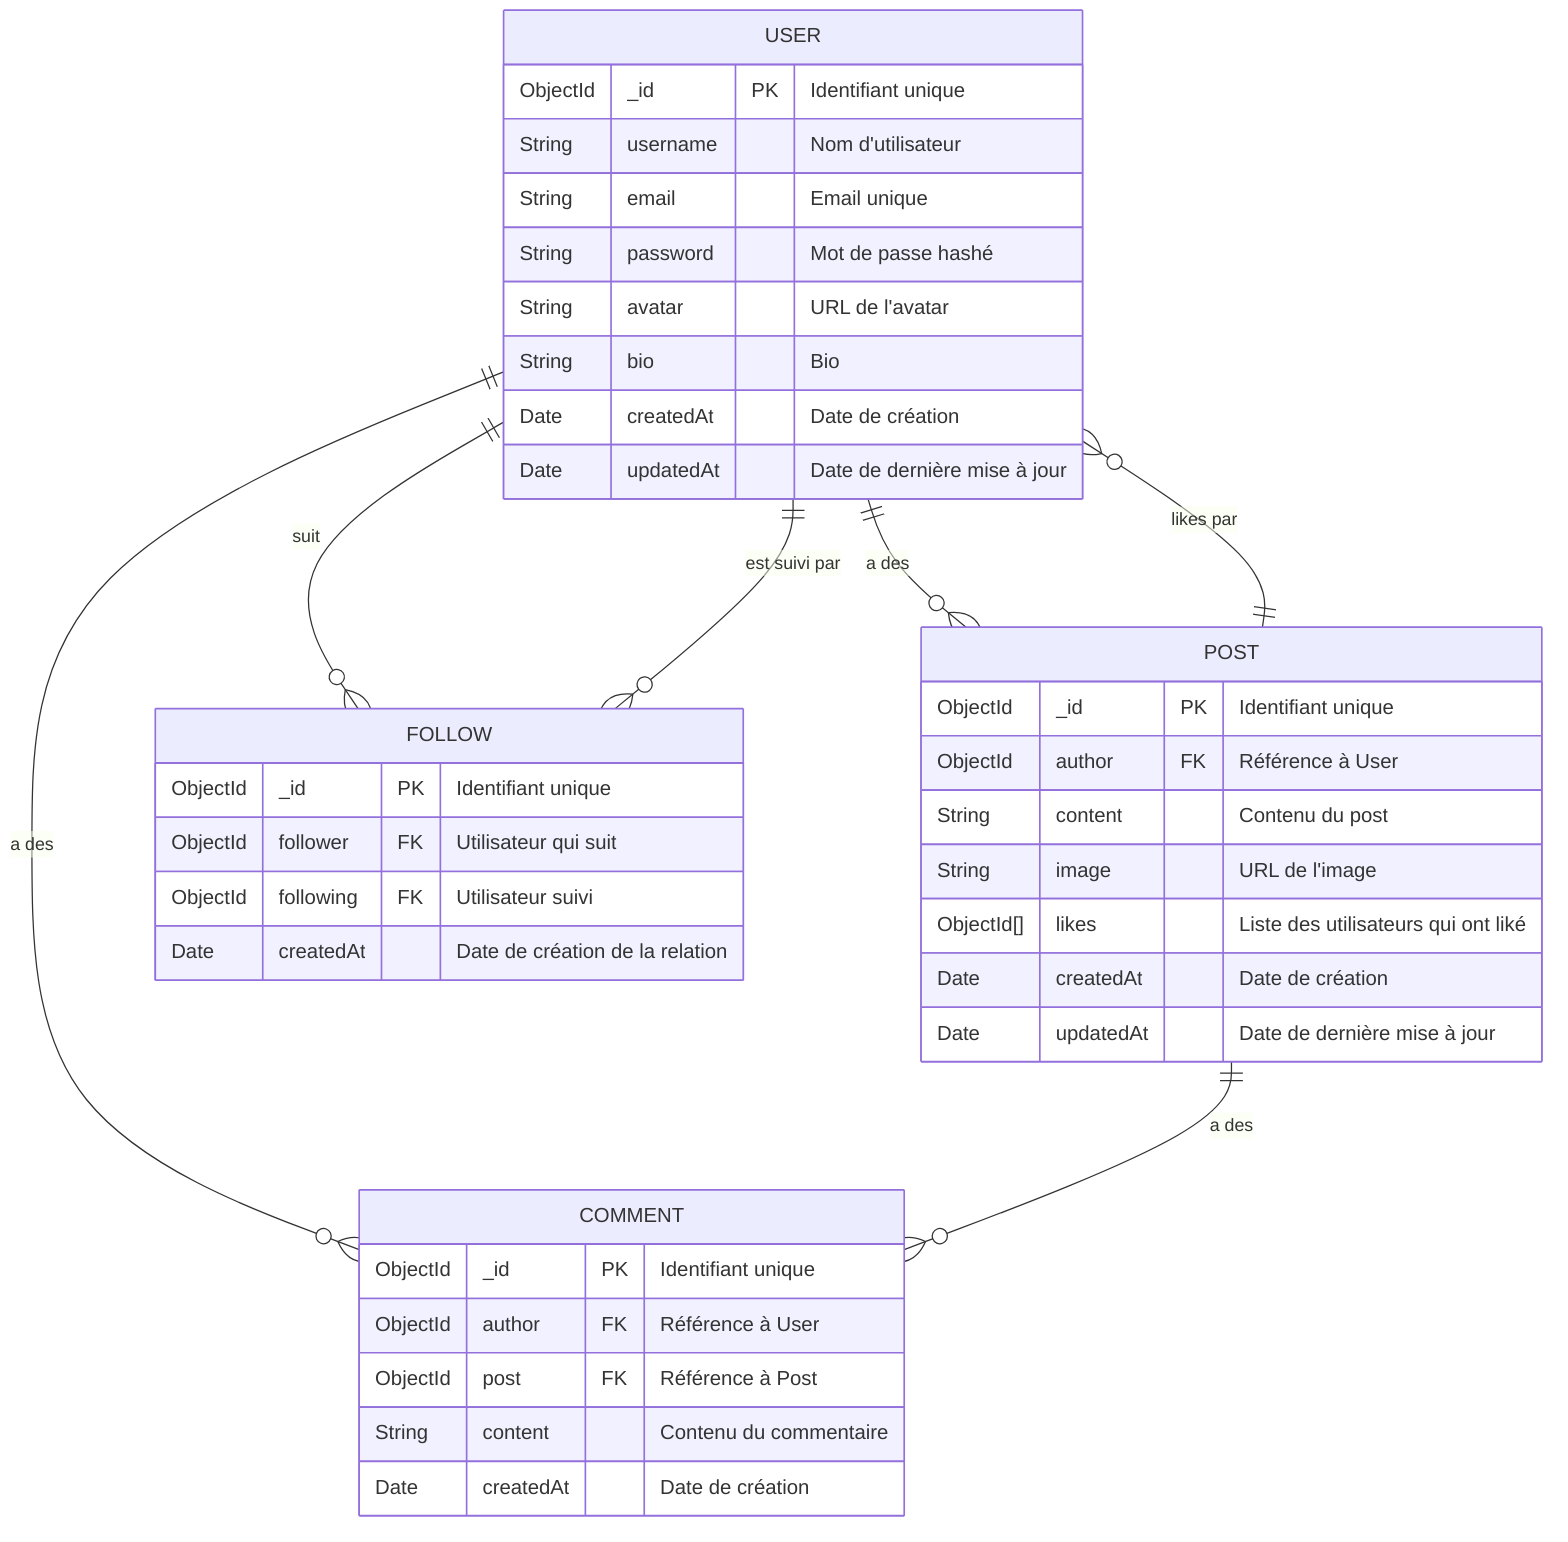 erDiagram
    USER {
        ObjectId _id PK "Identifiant unique"
        String username "Nom d'utilisateur"
        String email "Email unique"
        String password "Mot de passe hashé"
        String avatar "URL de l'avatar"
        String bio "Bio"
        Date createdAt "Date de création"
        Date updatedAt "Date de dernière mise à jour"
    }

    POST {
        ObjectId _id PK "Identifiant unique"
        ObjectId author FK "Référence à User"
        String content "Contenu du post"
        String image "URL de l'image"
        ObjectId[] likes "Liste des utilisateurs qui ont liké"
        Date createdAt "Date de création"
        Date updatedAt "Date de dernière mise à jour"
    }

    COMMENT {
        ObjectId _id PK "Identifiant unique"
        ObjectId author FK "Référence à User"
        ObjectId post FK "Référence à Post"
        String content "Contenu du commentaire"
        Date createdAt "Date de création"
    }

    FOLLOW {
        ObjectId _id PK "Identifiant unique"
        ObjectId follower FK "Utilisateur qui suit"
        ObjectId following FK "Utilisateur suivi"
        Date createdAt "Date de création de la relation"
    }

    USER ||--o{ POST : "a des"
    USER ||--o{ COMMENT : "a des"
    POST ||--o{ COMMENT : "a des"
    USER ||--o{ FOLLOW : "suit"
    USER ||--o{ FOLLOW : "est suivi par"
    POST ||--o{ USER : "likes par"